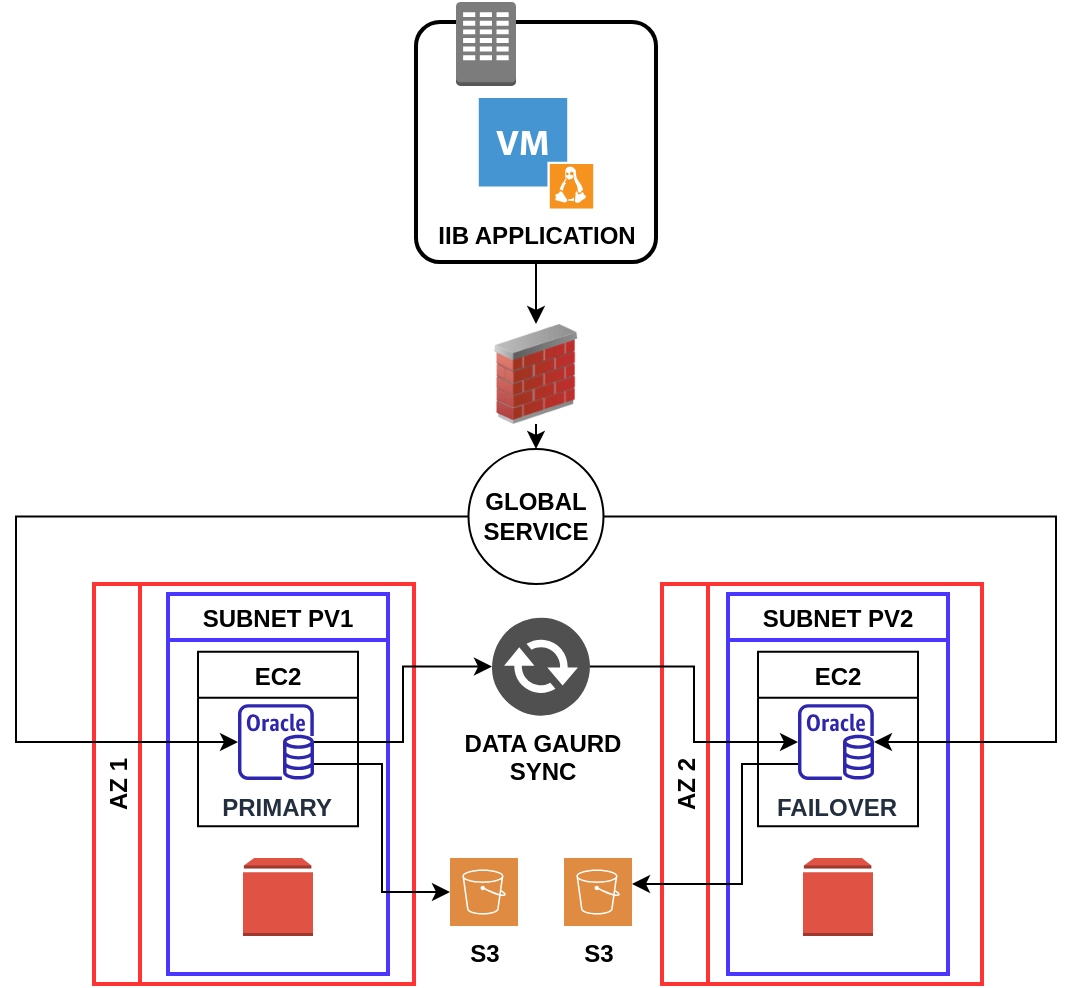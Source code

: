 <mxfile version="17.4.5" type="github" pages="2">
  <diagram id="TDBffSFD_2IWMGAObNOl" name="Page-1">
    <mxGraphModel dx="2062" dy="724" grid="1" gridSize="10" guides="1" tooltips="1" connect="1" arrows="1" fold="1" page="1" pageScale="1" pageWidth="850" pageHeight="1100" math="0" shadow="0">
      <root>
        <mxCell id="0" />
        <mxCell id="1" parent="0" />
        <mxCell id="bMSO5PIK1uKmicPc02HT-63" style="edgeStyle=orthogonalEdgeStyle;rounded=0;orthogonalLoop=1;jettySize=auto;html=1;exitX=0.5;exitY=1;exitDx=0;exitDy=0;entryX=0.5;entryY=0;entryDx=0;entryDy=0;" edge="1" parent="1" source="4D4q_7tFMRh7BeZwndc8-25" target="bMSO5PIK1uKmicPc02HT-61">
          <mxGeometry relative="1" as="geometry" />
        </mxCell>
        <mxCell id="4D4q_7tFMRh7BeZwndc8-25" value="" style="image;html=1;image=img/lib/clip_art/networking/Firewall_02_128x128.png;fillColor=none;imageBackground=default;strokeWidth=2;" vertex="1" parent="1">
          <mxGeometry x="350" y="550" width="60" height="50" as="geometry" />
        </mxCell>
        <mxCell id="bMSO5PIK1uKmicPc02HT-16" value="S3" style="sketch=0;pointerEvents=1;shadow=0;dashed=0;html=1;strokeColor=none;fillColor=#DF8C42;labelPosition=center;verticalLabelPosition=bottom;verticalAlign=top;align=center;outlineConnect=0;shape=mxgraph.veeam2.aws_s3;fontStyle=1" vertex="1" parent="1">
          <mxGeometry x="337" y="817" width="34" height="34" as="geometry" />
        </mxCell>
        <mxCell id="bMSO5PIK1uKmicPc02HT-38" value="EC2" style="swimlane;" vertex="1" parent="1">
          <mxGeometry x="491" y="713.82" width="80" height="87.35" as="geometry" />
        </mxCell>
        <mxCell id="bMSO5PIK1uKmicPc02HT-39" value="FAILOVER" style="sketch=0;outlineConnect=0;fontColor=#232F3E;gradientColor=none;fillColor=#2E27AD;strokeColor=none;dashed=0;verticalLabelPosition=bottom;verticalAlign=top;align=center;html=1;fontSize=12;fontStyle=1;aspect=fixed;pointerEvents=1;shape=mxgraph.aws4.rds_oracle_instance;" vertex="1" parent="bMSO5PIK1uKmicPc02HT-38">
          <mxGeometry x="20" y="26.2" width="38" height="38" as="geometry" />
        </mxCell>
        <mxCell id="bMSO5PIK1uKmicPc02HT-41" value="" style="outlineConnect=0;dashed=0;verticalLabelPosition=bottom;verticalAlign=top;align=center;html=1;shape=mxgraph.aws3.volume;fillColor=#E05243;gradientColor=none;strokeWidth=2;" vertex="1" parent="1">
          <mxGeometry x="513.5" y="817" width="35" height="39" as="geometry" />
        </mxCell>
        <mxCell id="bMSO5PIK1uKmicPc02HT-42" value="SUBNET PV2" style="swimlane;strokeWidth=2;fillColor=none;strokeColor=#4A36FF;" vertex="1" parent="1">
          <mxGeometry x="476" y="685" width="110" height="190" as="geometry" />
        </mxCell>
        <mxCell id="bMSO5PIK1uKmicPc02HT-43" value="AZ 2" style="swimlane;horizontal=0;strokeWidth=2;fillColor=none;strokeColor=#FF3333;" vertex="1" parent="1">
          <mxGeometry x="443" y="680" width="160" height="200" as="geometry" />
        </mxCell>
        <mxCell id="bMSO5PIK1uKmicPc02HT-44" value="EC2" style="swimlane;" vertex="1" parent="1">
          <mxGeometry x="211" y="713.82" width="80" height="87.35" as="geometry" />
        </mxCell>
        <mxCell id="bMSO5PIK1uKmicPc02HT-45" value="PRIMARY" style="sketch=0;outlineConnect=0;fontColor=#232F3E;gradientColor=none;fillColor=#2E27AD;strokeColor=none;dashed=0;verticalLabelPosition=bottom;verticalAlign=top;align=center;html=1;fontSize=12;fontStyle=1;aspect=fixed;pointerEvents=1;shape=mxgraph.aws4.rds_oracle_instance;" vertex="1" parent="bMSO5PIK1uKmicPc02HT-44">
          <mxGeometry x="20" y="26.2" width="38" height="38" as="geometry" />
        </mxCell>
        <mxCell id="bMSO5PIK1uKmicPc02HT-47" value="" style="outlineConnect=0;dashed=0;verticalLabelPosition=bottom;verticalAlign=top;align=center;html=1;shape=mxgraph.aws3.volume;fillColor=#E05243;gradientColor=none;strokeWidth=2;" vertex="1" parent="1">
          <mxGeometry x="233.5" y="817" width="35" height="39" as="geometry" />
        </mxCell>
        <mxCell id="bMSO5PIK1uKmicPc02HT-48" value="SUBNET PV1" style="swimlane;strokeWidth=2;fillColor=none;strokeColor=#4A36FF;" vertex="1" parent="1">
          <mxGeometry x="196" y="685" width="110" height="190" as="geometry" />
        </mxCell>
        <mxCell id="bMSO5PIK1uKmicPc02HT-49" value="AZ 1" style="swimlane;horizontal=0;strokeWidth=2;fillColor=none;strokeColor=#FF3333;" vertex="1" parent="1">
          <mxGeometry x="159" y="680" width="160" height="200" as="geometry" />
        </mxCell>
        <mxCell id="bMSO5PIK1uKmicPc02HT-52" style="edgeStyle=orthogonalEdgeStyle;rounded=0;orthogonalLoop=1;jettySize=auto;html=1;" edge="1" parent="1" source="bMSO5PIK1uKmicPc02HT-9" target="bMSO5PIK1uKmicPc02HT-39">
          <mxGeometry relative="1" as="geometry" />
        </mxCell>
        <mxCell id="bMSO5PIK1uKmicPc02HT-9" value="&lt;div&gt;DATA GAURD&lt;/div&gt;&lt;div&gt;SYNC&lt;br&gt;&lt;/div&gt;" style="sketch=0;pointerEvents=1;shadow=0;dashed=0;html=1;strokeColor=none;fillColor=#505050;labelPosition=center;verticalLabelPosition=bottom;verticalAlign=top;outlineConnect=0;align=center;shape=mxgraph.office.communications.exchange_active_sync;fontStyle=1" vertex="1" parent="1">
          <mxGeometry x="358" y="696.82" width="49" height="49" as="geometry" />
        </mxCell>
        <mxCell id="bMSO5PIK1uKmicPc02HT-51" style="edgeStyle=orthogonalEdgeStyle;rounded=0;orthogonalLoop=1;jettySize=auto;html=1;" edge="1" parent="1" source="bMSO5PIK1uKmicPc02HT-45" target="bMSO5PIK1uKmicPc02HT-9">
          <mxGeometry relative="1" as="geometry" />
        </mxCell>
        <mxCell id="bMSO5PIK1uKmicPc02HT-53" value="S3" style="sketch=0;pointerEvents=1;shadow=0;dashed=0;html=1;strokeColor=none;fillColor=#DF8C42;labelPosition=center;verticalLabelPosition=bottom;verticalAlign=top;align=center;outlineConnect=0;shape=mxgraph.veeam2.aws_s3;fontStyle=1" vertex="1" parent="1">
          <mxGeometry x="394" y="817" width="34" height="34" as="geometry" />
        </mxCell>
        <mxCell id="bMSO5PIK1uKmicPc02HT-54" style="edgeStyle=orthogonalEdgeStyle;rounded=0;orthogonalLoop=1;jettySize=auto;html=1;" edge="1" parent="1" source="bMSO5PIK1uKmicPc02HT-45" target="bMSO5PIK1uKmicPc02HT-16">
          <mxGeometry relative="1" as="geometry">
            <Array as="points">
              <mxPoint x="303" y="770" />
              <mxPoint x="303" y="834" />
            </Array>
          </mxGeometry>
        </mxCell>
        <mxCell id="bMSO5PIK1uKmicPc02HT-57" style="edgeStyle=orthogonalEdgeStyle;rounded=0;orthogonalLoop=1;jettySize=auto;html=1;" edge="1" parent="1" source="bMSO5PIK1uKmicPc02HT-39" target="bMSO5PIK1uKmicPc02HT-53">
          <mxGeometry relative="1" as="geometry">
            <Array as="points">
              <mxPoint x="483" y="770" />
              <mxPoint x="483" y="830" />
            </Array>
          </mxGeometry>
        </mxCell>
        <mxCell id="bMSO5PIK1uKmicPc02HT-62" style="edgeStyle=orthogonalEdgeStyle;rounded=0;orthogonalLoop=1;jettySize=auto;html=1;exitX=0.5;exitY=1;exitDx=0;exitDy=0;entryX=0.5;entryY=0;entryDx=0;entryDy=0;" edge="1" parent="1" source="bMSO5PIK1uKmicPc02HT-58" target="4D4q_7tFMRh7BeZwndc8-25">
          <mxGeometry relative="1" as="geometry" />
        </mxCell>
        <mxCell id="bMSO5PIK1uKmicPc02HT-58" value="" style="rounded=1;arcSize=10;dashed=0;fillColor=none;gradientColor=none;strokeWidth=2;" vertex="1" parent="1">
          <mxGeometry x="320" y="399" width="120" height="120" as="geometry" />
        </mxCell>
        <mxCell id="bMSO5PIK1uKmicPc02HT-59" value="" style="dashed=0;html=1;shape=mxgraph.aws3.corporate_data_center;fillColor=#7D7C7C;gradientColor=none;dashed=0;" vertex="1" parent="1">
          <mxGeometry x="340" y="389" width="30" height="42" as="geometry" />
        </mxCell>
        <mxCell id="bMSO5PIK1uKmicPc02HT-60" value="&lt;b&gt;IIB APPLICATION&lt;/b&gt;" style="shadow=0;dashed=0;html=1;strokeColor=none;fillColor=#4495D1;labelPosition=center;verticalLabelPosition=bottom;verticalAlign=top;align=center;outlineConnect=0;shape=mxgraph.veeam.vm_linux;" vertex="1" parent="1">
          <mxGeometry x="351.4" y="437" width="57.2" height="55.2" as="geometry" />
        </mxCell>
        <mxCell id="bMSO5PIK1uKmicPc02HT-64" style="edgeStyle=orthogonalEdgeStyle;rounded=0;orthogonalLoop=1;jettySize=auto;html=1;exitX=1;exitY=0.5;exitDx=0;exitDy=0;" edge="1" parent="1" source="bMSO5PIK1uKmicPc02HT-61" target="bMSO5PIK1uKmicPc02HT-39">
          <mxGeometry relative="1" as="geometry">
            <Array as="points">
              <mxPoint x="640" y="646" />
              <mxPoint x="640" y="759" />
            </Array>
          </mxGeometry>
        </mxCell>
        <mxCell id="bMSO5PIK1uKmicPc02HT-66" style="edgeStyle=orthogonalEdgeStyle;rounded=0;orthogonalLoop=1;jettySize=auto;html=1;exitX=0;exitY=0.5;exitDx=0;exitDy=0;" edge="1" parent="1" source="bMSO5PIK1uKmicPc02HT-61" target="bMSO5PIK1uKmicPc02HT-45">
          <mxGeometry relative="1" as="geometry">
            <Array as="points">
              <mxPoint x="120" y="646" />
              <mxPoint x="120" y="759" />
            </Array>
          </mxGeometry>
        </mxCell>
        <mxCell id="bMSO5PIK1uKmicPc02HT-61" value="&lt;div&gt;GLOBAL&lt;/div&gt;&lt;div&gt;SERVICE&lt;br&gt;&lt;/div&gt;" style="ellipse;whiteSpace=wrap;html=1;aspect=fixed;fontStyle=1" vertex="1" parent="1">
          <mxGeometry x="346.25" y="612.5" width="67.5" height="67.5" as="geometry" />
        </mxCell>
      </root>
    </mxGraphModel>
  </diagram>
  <diagram id="Yj9PDfjUASPnS5ac-0tq" name="Page-2">
    <mxGraphModel dx="2062" dy="724" grid="1" gridSize="10" guides="1" tooltips="1" connect="1" arrows="1" fold="1" page="1" pageScale="1" pageWidth="850" pageHeight="1100" math="0" shadow="0">
      <root>
        <mxCell id="0" />
        <mxCell id="1" parent="0" />
      </root>
    </mxGraphModel>
  </diagram>
</mxfile>
